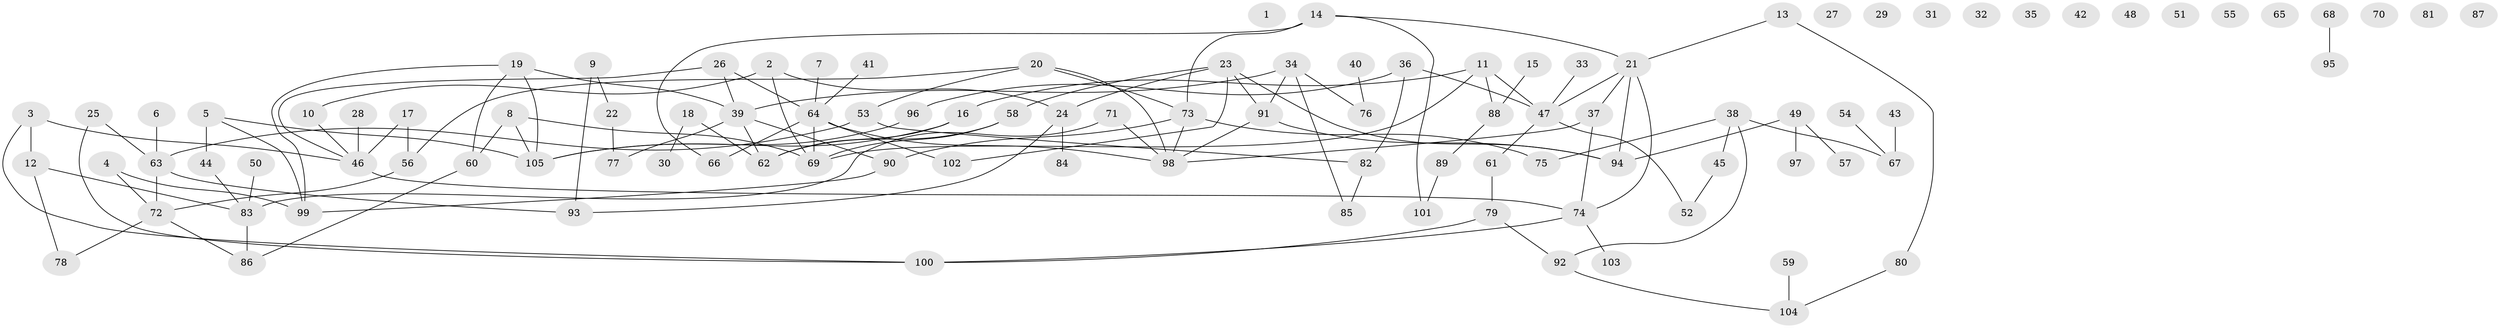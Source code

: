 // coarse degree distribution, {0: 0.19736842105263158, 3: 0.14473684210526316, 5: 0.05263157894736842, 2: 0.21052631578947367, 1: 0.15789473684210525, 6: 0.09210526315789473, 8: 0.013157894736842105, 4: 0.09210526315789473, 7: 0.039473684210526314}
// Generated by graph-tools (version 1.1) at 2025/41/03/06/25 10:41:25]
// undirected, 105 vertices, 130 edges
graph export_dot {
graph [start="1"]
  node [color=gray90,style=filled];
  1;
  2;
  3;
  4;
  5;
  6;
  7;
  8;
  9;
  10;
  11;
  12;
  13;
  14;
  15;
  16;
  17;
  18;
  19;
  20;
  21;
  22;
  23;
  24;
  25;
  26;
  27;
  28;
  29;
  30;
  31;
  32;
  33;
  34;
  35;
  36;
  37;
  38;
  39;
  40;
  41;
  42;
  43;
  44;
  45;
  46;
  47;
  48;
  49;
  50;
  51;
  52;
  53;
  54;
  55;
  56;
  57;
  58;
  59;
  60;
  61;
  62;
  63;
  64;
  65;
  66;
  67;
  68;
  69;
  70;
  71;
  72;
  73;
  74;
  75;
  76;
  77;
  78;
  79;
  80;
  81;
  82;
  83;
  84;
  85;
  86;
  87;
  88;
  89;
  90;
  91;
  92;
  93;
  94;
  95;
  96;
  97;
  98;
  99;
  100;
  101;
  102;
  103;
  104;
  105;
  2 -- 10;
  2 -- 24;
  2 -- 69;
  3 -- 12;
  3 -- 46;
  3 -- 100;
  4 -- 72;
  4 -- 99;
  5 -- 44;
  5 -- 99;
  5 -- 105;
  6 -- 63;
  7 -- 64;
  8 -- 60;
  8 -- 69;
  8 -- 105;
  9 -- 22;
  9 -- 93;
  10 -- 46;
  11 -- 16;
  11 -- 47;
  11 -- 69;
  11 -- 88;
  12 -- 78;
  12 -- 83;
  13 -- 21;
  13 -- 80;
  14 -- 21;
  14 -- 66;
  14 -- 73;
  14 -- 101;
  15 -- 88;
  16 -- 62;
  16 -- 105;
  17 -- 46;
  17 -- 56;
  18 -- 30;
  18 -- 62;
  19 -- 39;
  19 -- 60;
  19 -- 99;
  19 -- 105;
  20 -- 53;
  20 -- 56;
  20 -- 73;
  20 -- 98;
  21 -- 37;
  21 -- 47;
  21 -- 74;
  21 -- 94;
  22 -- 77;
  23 -- 24;
  23 -- 58;
  23 -- 91;
  23 -- 94;
  23 -- 102;
  24 -- 84;
  24 -- 93;
  25 -- 63;
  25 -- 100;
  26 -- 39;
  26 -- 46;
  26 -- 64;
  28 -- 46;
  33 -- 47;
  34 -- 39;
  34 -- 76;
  34 -- 85;
  34 -- 91;
  36 -- 47;
  36 -- 82;
  36 -- 96;
  37 -- 74;
  37 -- 98;
  38 -- 45;
  38 -- 67;
  38 -- 75;
  38 -- 92;
  39 -- 62;
  39 -- 77;
  39 -- 90;
  40 -- 76;
  41 -- 64;
  43 -- 67;
  44 -- 83;
  45 -- 52;
  46 -- 74;
  47 -- 52;
  47 -- 61;
  49 -- 57;
  49 -- 94;
  49 -- 97;
  50 -- 83;
  53 -- 63;
  53 -- 82;
  54 -- 67;
  56 -- 72;
  58 -- 62;
  58 -- 69;
  59 -- 104;
  60 -- 86;
  61 -- 79;
  63 -- 72;
  63 -- 93;
  64 -- 66;
  64 -- 69;
  64 -- 98;
  64 -- 102;
  68 -- 95;
  71 -- 83;
  71 -- 98;
  72 -- 78;
  72 -- 86;
  73 -- 75;
  73 -- 90;
  73 -- 98;
  74 -- 100;
  74 -- 103;
  79 -- 92;
  79 -- 100;
  80 -- 104;
  82 -- 85;
  83 -- 86;
  88 -- 89;
  89 -- 101;
  90 -- 99;
  91 -- 94;
  91 -- 98;
  92 -- 104;
  96 -- 105;
}
